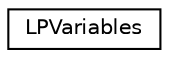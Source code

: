 digraph "Graphical Class Hierarchy"
{
 // LATEX_PDF_SIZE
  edge [fontname="Helvetica",fontsize="10",labelfontname="Helvetica",labelfontsize="10"];
  node [fontname="Helvetica",fontsize="10",shape=record];
  rankdir="LR";
  Node0 [label="LPVariables",height=0.2,width=0.4,color="black", fillcolor="white", style="filled",URL="$structoperations__research_1_1sat_1_1_l_p_variables.html",tooltip=" "];
}
